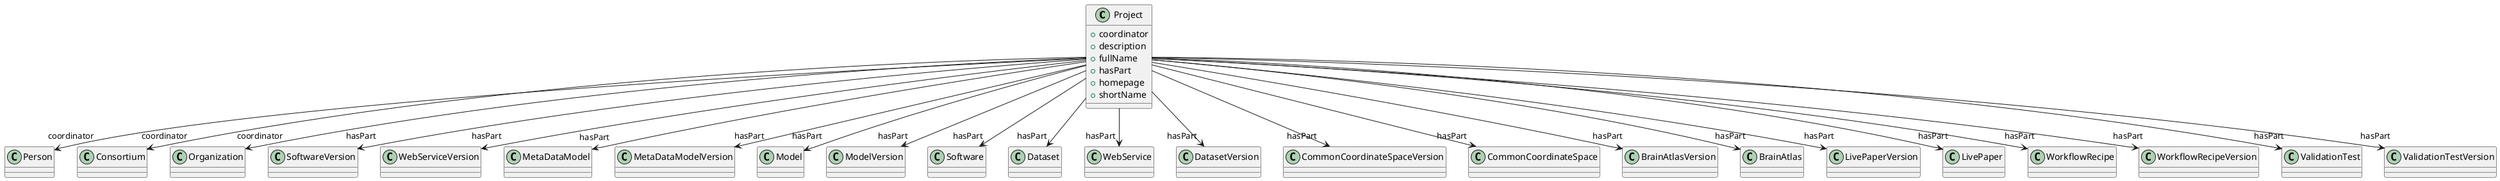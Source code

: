 @startuml
class Project {
+coordinator
+description
+fullName
+hasPart
+homepage
+shortName

}
Project -d-> "coordinator" Person
Project -d-> "coordinator" Consortium
Project -d-> "coordinator" Organization
Project -d-> "hasPart" SoftwareVersion
Project -d-> "hasPart" WebServiceVersion
Project -d-> "hasPart" MetaDataModel
Project -d-> "hasPart" MetaDataModelVersion
Project -d-> "hasPart" Model
Project -d-> "hasPart" ModelVersion
Project -d-> "hasPart" Software
Project -d-> "hasPart" Dataset
Project -d-> "hasPart" WebService
Project -d-> "hasPart" DatasetVersion
Project -d-> "hasPart" CommonCoordinateSpaceVersion
Project -d-> "hasPart" CommonCoordinateSpace
Project -d-> "hasPart" BrainAtlasVersion
Project -d-> "hasPart" BrainAtlas
Project -d-> "hasPart" LivePaperVersion
Project -d-> "hasPart" LivePaper
Project -d-> "hasPart" WorkflowRecipe
Project -d-> "hasPart" WorkflowRecipeVersion
Project -d-> "hasPart" ValidationTest
Project -d-> "hasPart" ValidationTestVersion

@enduml